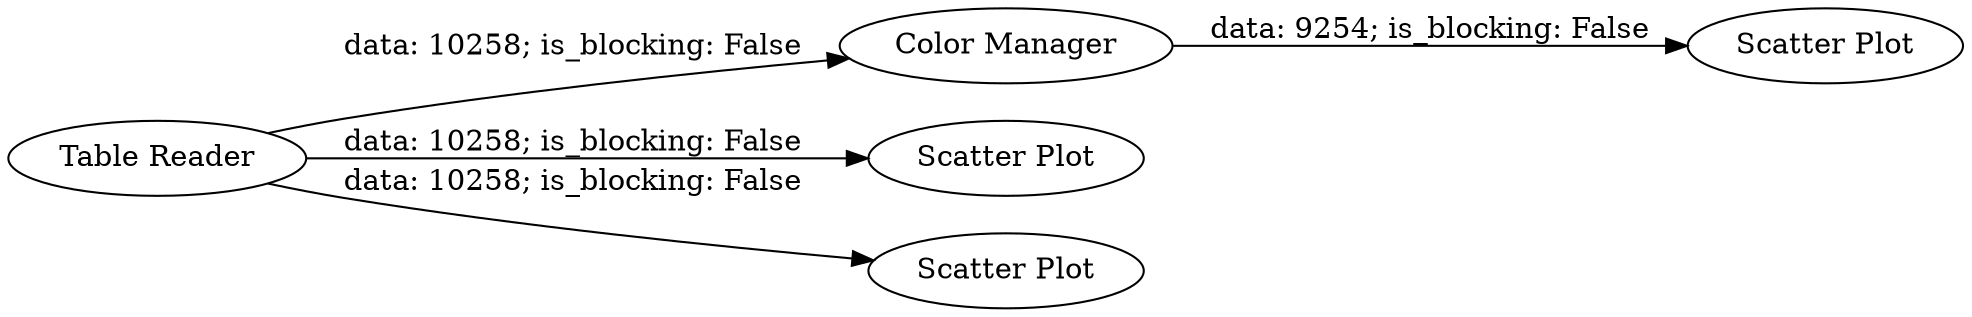digraph {
	"2061947588501701444_9" [label="Scatter Plot"]
	"2061947588501701444_3" [label="Color Manager"]
	"2061947588501701444_10" [label="Scatter Plot"]
	"2061947588501701444_14" [label="Scatter Plot"]
	"2061947588501701444_29" [label="Table Reader"]
	"2061947588501701444_29" -> "2061947588501701444_14" [label="data: 10258; is_blocking: False"]
	"2061947588501701444_3" -> "2061947588501701444_9" [label="data: 9254; is_blocking: False"]
	"2061947588501701444_29" -> "2061947588501701444_3" [label="data: 10258; is_blocking: False"]
	"2061947588501701444_29" -> "2061947588501701444_10" [label="data: 10258; is_blocking: False"]
	rankdir=LR
}
